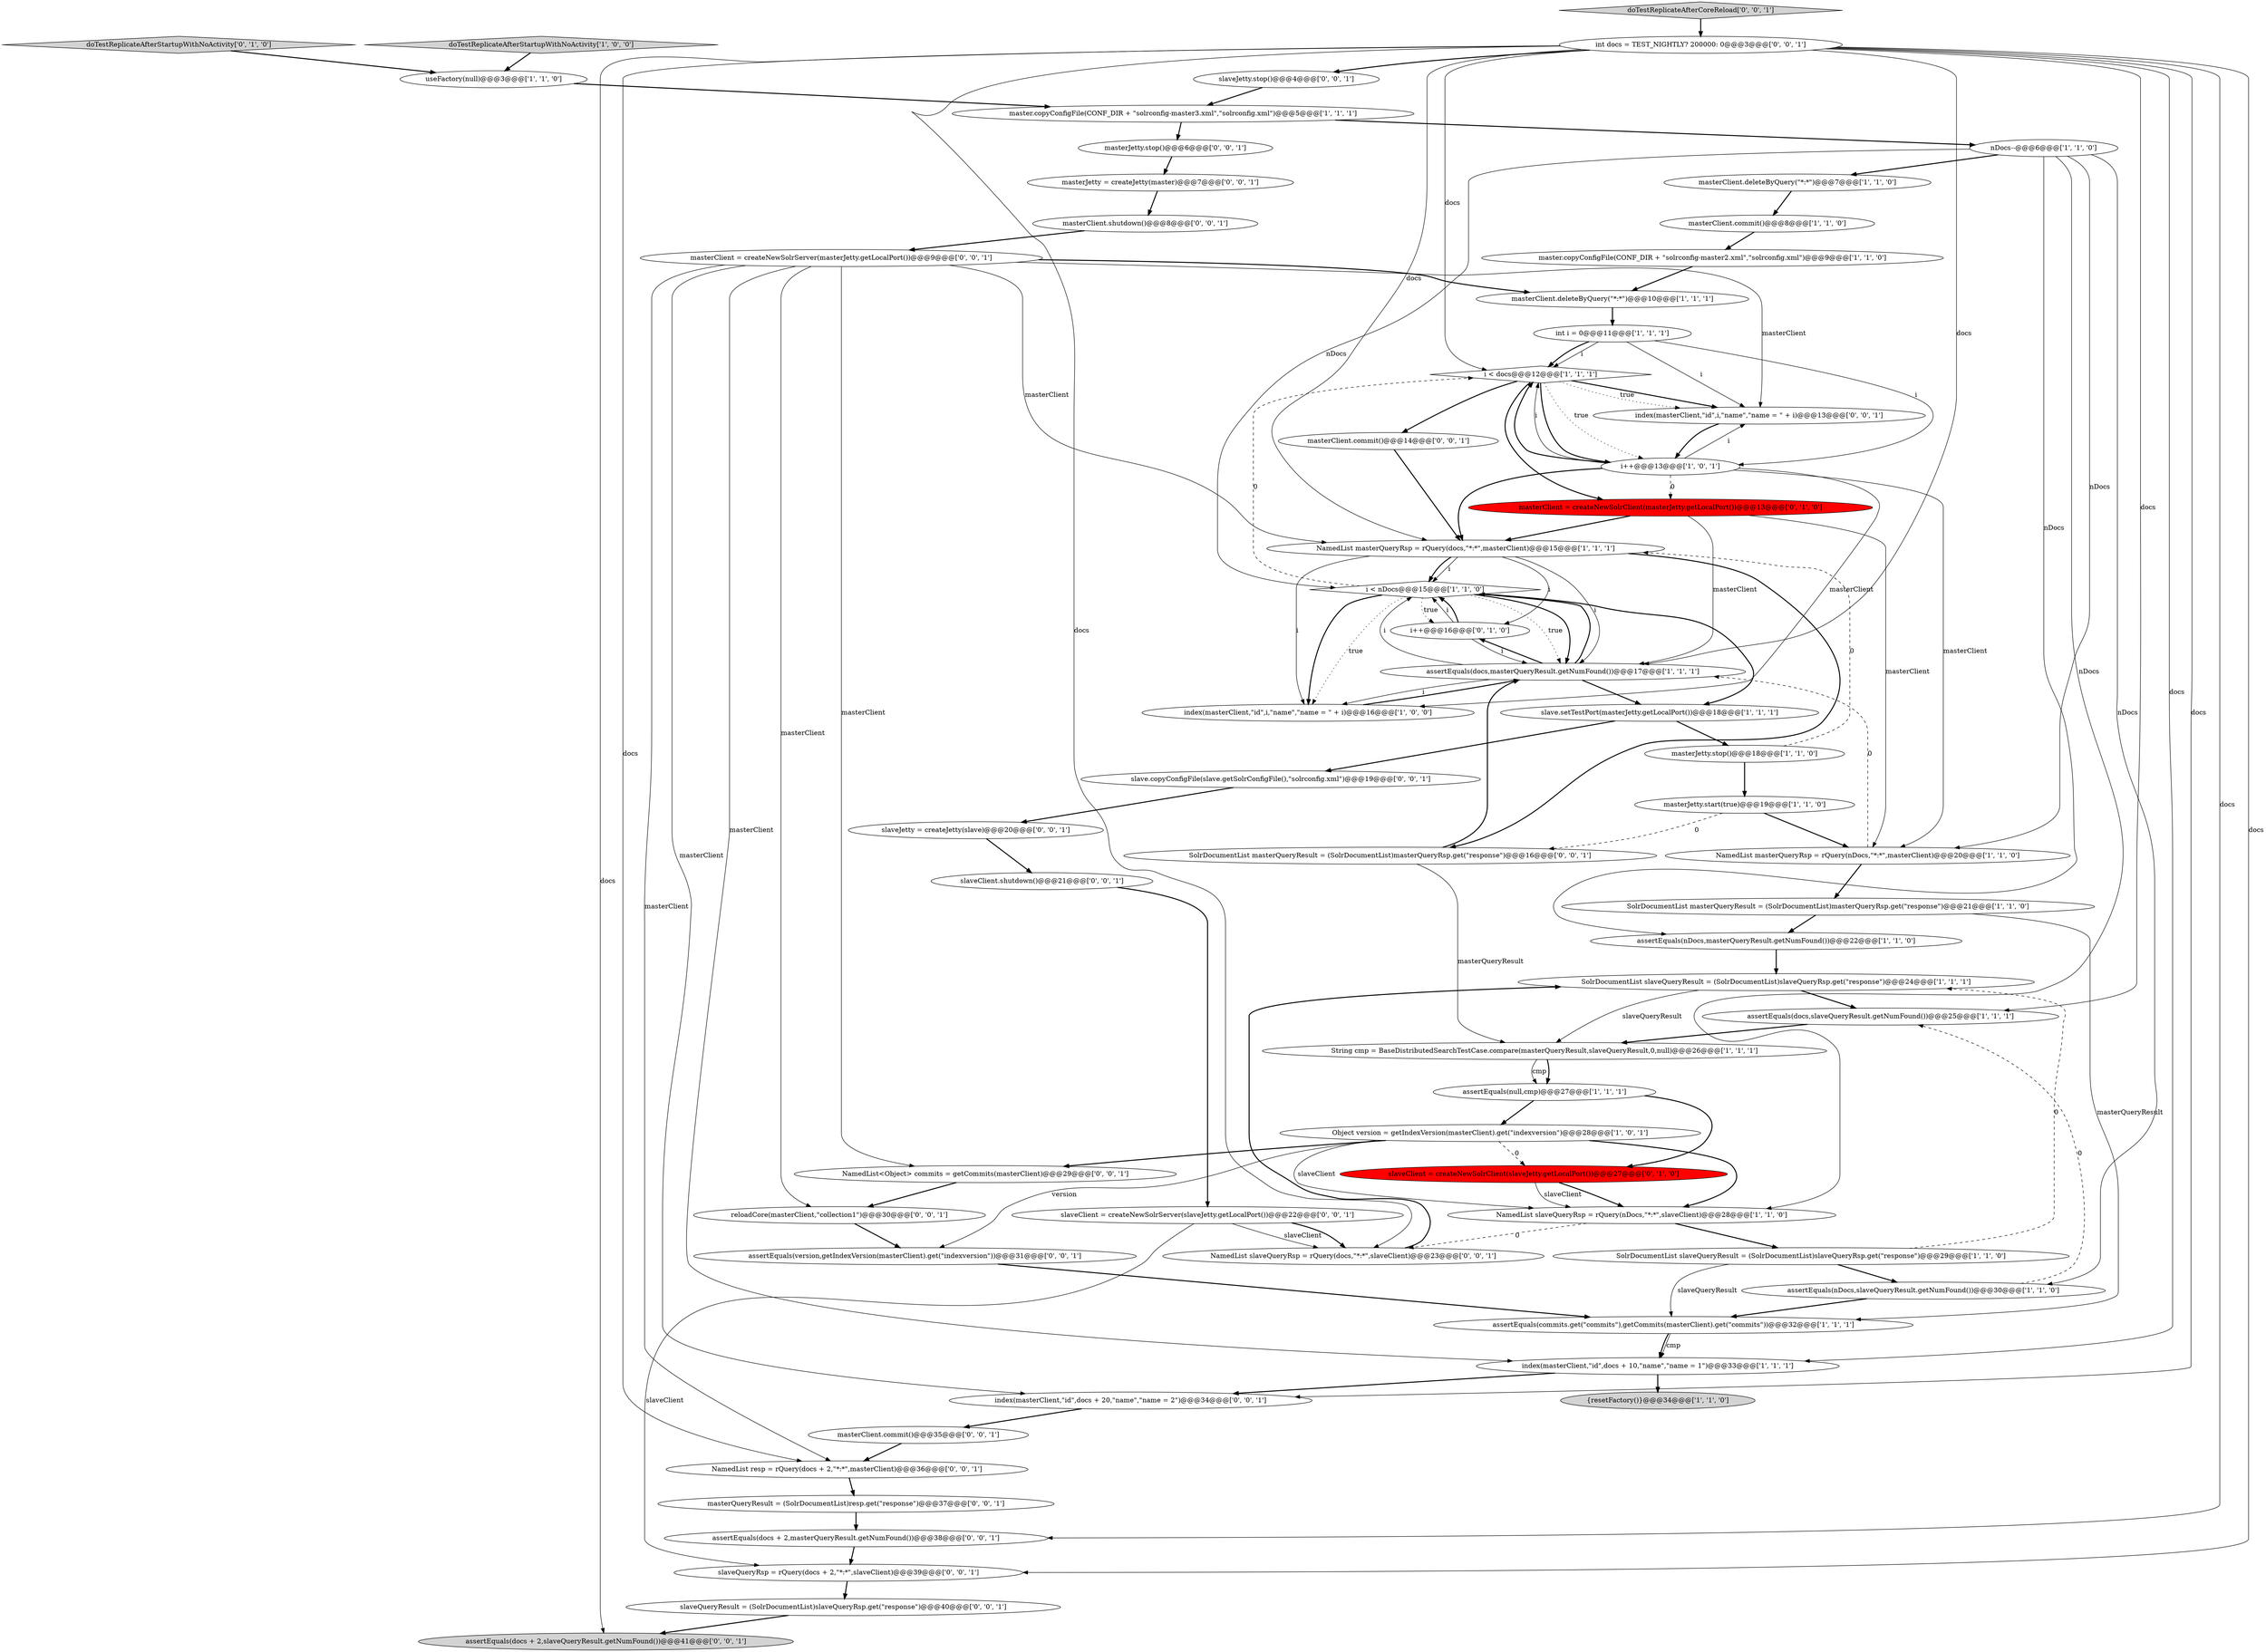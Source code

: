 digraph {
13 [style = filled, label = "masterClient.commit()@@@8@@@['1', '1', '0']", fillcolor = white, shape = ellipse image = "AAA0AAABBB1BBB"];
29 [style = filled, label = "NamedList masterQueryRsp = rQuery(docs,\"*:*\",masterClient)@@@15@@@['1', '1', '1']", fillcolor = white, shape = ellipse image = "AAA0AAABBB1BBB"];
9 [style = filled, label = "assertEquals(nDocs,masterQueryResult.getNumFound())@@@22@@@['1', '1', '0']", fillcolor = white, shape = ellipse image = "AAA0AAABBB1BBB"];
33 [style = filled, label = "slaveClient = createNewSolrClient(slaveJetty.getLocalPort())@@@27@@@['0', '1', '0']", fillcolor = red, shape = ellipse image = "AAA1AAABBB2BBB"];
46 [style = filled, label = "assertEquals(version,getIndexVersion(masterClient).get(\"indexversion\"))@@@31@@@['0', '0', '1']", fillcolor = white, shape = ellipse image = "AAA0AAABBB3BBB"];
35 [style = filled, label = "doTestReplicateAfterStartupWithNoActivity['0', '1', '0']", fillcolor = lightgray, shape = diamond image = "AAA0AAABBB2BBB"];
28 [style = filled, label = "master.copyConfigFile(CONF_DIR + \"solrconfig-master2.xml\",\"solrconfig.xml\")@@@9@@@['1', '1', '0']", fillcolor = white, shape = ellipse image = "AAA0AAABBB1BBB"];
53 [style = filled, label = "slaveClient = createNewSolrServer(slaveJetty.getLocalPort())@@@22@@@['0', '0', '1']", fillcolor = white, shape = ellipse image = "AAA0AAABBB3BBB"];
38 [style = filled, label = "masterClient.shutdown()@@@8@@@['0', '0', '1']", fillcolor = white, shape = ellipse image = "AAA0AAABBB3BBB"];
4 [style = filled, label = "i < nDocs@@@15@@@['1', '1', '0']", fillcolor = white, shape = diamond image = "AAA0AAABBB1BBB"];
41 [style = filled, label = "NamedList resp = rQuery(docs + 2,\"*:*\",masterClient)@@@36@@@['0', '0', '1']", fillcolor = white, shape = ellipse image = "AAA0AAABBB3BBB"];
34 [style = filled, label = "masterClient = createNewSolrClient(masterJetty.getLocalPort())@@@13@@@['0', '1', '0']", fillcolor = red, shape = ellipse image = "AAA1AAABBB2BBB"];
61 [style = filled, label = "NamedList slaveQueryRsp = rQuery(docs,\"*:*\",slaveClient)@@@23@@@['0', '0', '1']", fillcolor = white, shape = ellipse image = "AAA0AAABBB3BBB"];
8 [style = filled, label = "masterJetty.stop()@@@18@@@['1', '1', '0']", fillcolor = white, shape = ellipse image = "AAA0AAABBB1BBB"];
3 [style = filled, label = "i < docs@@@12@@@['1', '1', '1']", fillcolor = white, shape = diamond image = "AAA0AAABBB1BBB"];
10 [style = filled, label = "slave.setTestPort(masterJetty.getLocalPort())@@@18@@@['1', '1', '1']", fillcolor = white, shape = ellipse image = "AAA0AAABBB1BBB"];
40 [style = filled, label = "masterClient.commit()@@@35@@@['0', '0', '1']", fillcolor = white, shape = ellipse image = "AAA0AAABBB3BBB"];
51 [style = filled, label = "NamedList<Object> commits = getCommits(masterClient)@@@29@@@['0', '0', '1']", fillcolor = white, shape = ellipse image = "AAA0AAABBB3BBB"];
15 [style = filled, label = "useFactory(null)@@@3@@@['1', '1', '0']", fillcolor = white, shape = ellipse image = "AAA0AAABBB1BBB"];
39 [style = filled, label = "reloadCore(masterClient,\"collection1\")@@@30@@@['0', '0', '1']", fillcolor = white, shape = ellipse image = "AAA0AAABBB3BBB"];
47 [style = filled, label = "int docs = TEST_NIGHTLY? 200000: 0@@@3@@@['0', '0', '1']", fillcolor = white, shape = ellipse image = "AAA0AAABBB3BBB"];
1 [style = filled, label = "int i = 0@@@11@@@['1', '1', '1']", fillcolor = white, shape = ellipse image = "AAA0AAABBB1BBB"];
44 [style = filled, label = "slaveJetty.stop()@@@4@@@['0', '0', '1']", fillcolor = white, shape = ellipse image = "AAA0AAABBB3BBB"];
52 [style = filled, label = "slave.copyConfigFile(slave.getSolrConfigFile(),\"solrconfig.xml\")@@@19@@@['0', '0', '1']", fillcolor = white, shape = ellipse image = "AAA0AAABBB3BBB"];
27 [style = filled, label = "assertEquals(commits.get(\"commits\"),getCommits(masterClient).get(\"commits\"))@@@32@@@['1', '1', '1']", fillcolor = white, shape = ellipse image = "AAA0AAABBB1BBB"];
30 [style = filled, label = "nDocs--@@@6@@@['1', '1', '0']", fillcolor = white, shape = ellipse image = "AAA0AAABBB1BBB"];
26 [style = filled, label = "assertEquals(docs,masterQueryResult.getNumFound())@@@17@@@['1', '1', '1']", fillcolor = white, shape = ellipse image = "AAA0AAABBB1BBB"];
49 [style = filled, label = "index(masterClient,\"id\",docs + 20,\"name\",\"name = 2\")@@@34@@@['0', '0', '1']", fillcolor = white, shape = ellipse image = "AAA0AAABBB3BBB"];
42 [style = filled, label = "masterJetty = createJetty(master)@@@7@@@['0', '0', '1']", fillcolor = white, shape = ellipse image = "AAA0AAABBB3BBB"];
11 [style = filled, label = "{resetFactory()}@@@34@@@['1', '1', '0']", fillcolor = lightgray, shape = ellipse image = "AAA0AAABBB1BBB"];
12 [style = filled, label = "doTestReplicateAfterStartupWithNoActivity['1', '0', '0']", fillcolor = lightgray, shape = diamond image = "AAA0AAABBB1BBB"];
21 [style = filled, label = "SolrDocumentList slaveQueryResult = (SolrDocumentList)slaveQueryRsp.get(\"response\")@@@29@@@['1', '1', '0']", fillcolor = white, shape = ellipse image = "AAA0AAABBB1BBB"];
54 [style = filled, label = "doTestReplicateAfterCoreReload['0', '0', '1']", fillcolor = lightgray, shape = diamond image = "AAA0AAABBB3BBB"];
36 [style = filled, label = "index(masterClient,\"id\",i,\"name\",\"name = \" + i)@@@13@@@['0', '0', '1']", fillcolor = white, shape = ellipse image = "AAA0AAABBB3BBB"];
20 [style = filled, label = "index(masterClient,\"id\",i,\"name\",\"name = \" + i)@@@16@@@['1', '0', '0']", fillcolor = white, shape = ellipse image = "AAA0AAABBB1BBB"];
7 [style = filled, label = "NamedList masterQueryRsp = rQuery(nDocs,\"*:*\",masterClient)@@@20@@@['1', '1', '0']", fillcolor = white, shape = ellipse image = "AAA0AAABBB1BBB"];
50 [style = filled, label = "assertEquals(docs + 2,slaveQueryResult.getNumFound())@@@41@@@['0', '0', '1']", fillcolor = lightgray, shape = ellipse image = "AAA0AAABBB3BBB"];
55 [style = filled, label = "slaveJetty = createJetty(slave)@@@20@@@['0', '0', '1']", fillcolor = white, shape = ellipse image = "AAA0AAABBB3BBB"];
17 [style = filled, label = "SolrDocumentList masterQueryResult = (SolrDocumentList)masterQueryRsp.get(\"response\")@@@21@@@['1', '1', '0']", fillcolor = white, shape = ellipse image = "AAA0AAABBB1BBB"];
5 [style = filled, label = "masterJetty.start(true)@@@19@@@['1', '1', '0']", fillcolor = white, shape = ellipse image = "AAA0AAABBB1BBB"];
43 [style = filled, label = "slaveClient.shutdown()@@@21@@@['0', '0', '1']", fillcolor = white, shape = ellipse image = "AAA0AAABBB3BBB"];
24 [style = filled, label = "assertEquals(docs,slaveQueryResult.getNumFound())@@@25@@@['1', '1', '1']", fillcolor = white, shape = ellipse image = "AAA0AAABBB1BBB"];
14 [style = filled, label = "SolrDocumentList slaveQueryResult = (SolrDocumentList)slaveQueryRsp.get(\"response\")@@@24@@@['1', '1', '1']", fillcolor = white, shape = ellipse image = "AAA0AAABBB1BBB"];
6 [style = filled, label = "masterClient.deleteByQuery(\"*:*\")@@@7@@@['1', '1', '0']", fillcolor = white, shape = ellipse image = "AAA0AAABBB1BBB"];
59 [style = filled, label = "assertEquals(docs + 2,masterQueryResult.getNumFound())@@@38@@@['0', '0', '1']", fillcolor = white, shape = ellipse image = "AAA0AAABBB3BBB"];
0 [style = filled, label = "master.copyConfigFile(CONF_DIR + \"solrconfig-master3.xml\",\"solrconfig.xml\")@@@5@@@['1', '1', '1']", fillcolor = white, shape = ellipse image = "AAA0AAABBB1BBB"];
32 [style = filled, label = "i++@@@16@@@['0', '1', '0']", fillcolor = white, shape = ellipse image = "AAA0AAABBB2BBB"];
57 [style = filled, label = "slaveQueryRsp = rQuery(docs + 2,\"*:*\",slaveClient)@@@39@@@['0', '0', '1']", fillcolor = white, shape = ellipse image = "AAA0AAABBB3BBB"];
18 [style = filled, label = "Object version = getIndexVersion(masterClient).get(\"indexversion\")@@@28@@@['1', '0', '1']", fillcolor = white, shape = ellipse image = "AAA0AAABBB1BBB"];
60 [style = filled, label = "masterClient = createNewSolrServer(masterJetty.getLocalPort())@@@9@@@['0', '0', '1']", fillcolor = white, shape = ellipse image = "AAA0AAABBB3BBB"];
45 [style = filled, label = "masterQueryResult = (SolrDocumentList)resp.get(\"response\")@@@37@@@['0', '0', '1']", fillcolor = white, shape = ellipse image = "AAA0AAABBB3BBB"];
25 [style = filled, label = "String cmp = BaseDistributedSearchTestCase.compare(masterQueryResult,slaveQueryResult,0,null)@@@26@@@['1', '1', '1']", fillcolor = white, shape = ellipse image = "AAA0AAABBB1BBB"];
48 [style = filled, label = "slaveQueryResult = (SolrDocumentList)slaveQueryRsp.get(\"response\")@@@40@@@['0', '0', '1']", fillcolor = white, shape = ellipse image = "AAA0AAABBB3BBB"];
2 [style = filled, label = "masterClient.deleteByQuery(\"*:*\")@@@10@@@['1', '1', '1']", fillcolor = white, shape = ellipse image = "AAA0AAABBB1BBB"];
22 [style = filled, label = "assertEquals(nDocs,slaveQueryResult.getNumFound())@@@30@@@['1', '1', '0']", fillcolor = white, shape = ellipse image = "AAA0AAABBB1BBB"];
23 [style = filled, label = "index(masterClient,\"id\",docs + 10,\"name\",\"name = 1\")@@@33@@@['1', '1', '1']", fillcolor = white, shape = ellipse image = "AAA0AAABBB1BBB"];
58 [style = filled, label = "masterJetty.stop()@@@6@@@['0', '0', '1']", fillcolor = white, shape = ellipse image = "AAA0AAABBB3BBB"];
16 [style = filled, label = "NamedList slaveQueryRsp = rQuery(nDocs,\"*:*\",slaveClient)@@@28@@@['1', '1', '0']", fillcolor = white, shape = ellipse image = "AAA0AAABBB1BBB"];
19 [style = filled, label = "assertEquals(null,cmp)@@@27@@@['1', '1', '1']", fillcolor = white, shape = ellipse image = "AAA0AAABBB1BBB"];
56 [style = filled, label = "SolrDocumentList masterQueryResult = (SolrDocumentList)masterQueryRsp.get(\"response\")@@@16@@@['0', '0', '1']", fillcolor = white, shape = ellipse image = "AAA0AAABBB3BBB"];
31 [style = filled, label = "i++@@@13@@@['1', '0', '1']", fillcolor = white, shape = ellipse image = "AAA0AAABBB1BBB"];
37 [style = filled, label = "masterClient.commit()@@@14@@@['0', '0', '1']", fillcolor = white, shape = ellipse image = "AAA0AAABBB3BBB"];
14->24 [style = bold, label=""];
0->30 [style = bold, label=""];
53->61 [style = solid, label="slaveClient"];
26->10 [style = bold, label=""];
20->26 [style = bold, label=""];
17->9 [style = bold, label=""];
59->57 [style = bold, label=""];
52->55 [style = bold, label=""];
29->56 [style = bold, label=""];
30->6 [style = bold, label=""];
3->34 [style = bold, label=""];
16->61 [style = dashed, label="0"];
32->4 [style = solid, label="i"];
3->36 [style = bold, label=""];
14->25 [style = solid, label="slaveQueryResult"];
10->8 [style = bold, label=""];
15->0 [style = bold, label=""];
43->53 [style = bold, label=""];
51->39 [style = bold, label=""];
25->19 [style = bold, label=""];
9->14 [style = bold, label=""];
27->23 [style = solid, label="cmp"];
60->41 [style = solid, label="masterClient"];
41->45 [style = bold, label=""];
56->26 [style = bold, label=""];
32->4 [style = bold, label=""];
47->23 [style = solid, label="docs"];
1->3 [style = solid, label="i"];
49->40 [style = bold, label=""];
7->26 [style = dashed, label="0"];
60->51 [style = solid, label="masterClient"];
47->3 [style = solid, label="docs"];
18->33 [style = dashed, label="0"];
23->49 [style = bold, label=""];
31->36 [style = solid, label="i"];
19->18 [style = bold, label=""];
33->16 [style = bold, label=""];
60->39 [style = solid, label="masterClient"];
26->32 [style = bold, label=""];
47->26 [style = solid, label="docs"];
0->58 [style = bold, label=""];
47->59 [style = solid, label="docs"];
36->31 [style = bold, label=""];
1->36 [style = solid, label="i"];
45->59 [style = bold, label=""];
37->29 [style = bold, label=""];
48->50 [style = bold, label=""];
31->29 [style = bold, label=""];
26->4 [style = bold, label=""];
17->27 [style = solid, label="masterQueryResult"];
56->25 [style = solid, label="masterQueryResult"];
47->57 [style = solid, label="docs"];
33->16 [style = solid, label="slaveClient"];
5->56 [style = dashed, label="0"];
21->22 [style = bold, label=""];
25->19 [style = solid, label="cmp"];
30->4 [style = solid, label="nDocs"];
58->42 [style = bold, label=""];
4->3 [style = dashed, label="0"];
18->51 [style = bold, label=""];
47->44 [style = bold, label=""];
5->7 [style = bold, label=""];
31->3 [style = bold, label=""];
31->34 [style = dashed, label="0"];
4->32 [style = dotted, label="true"];
42->38 [style = bold, label=""];
4->26 [style = dotted, label="true"];
19->33 [style = bold, label=""];
4->10 [style = bold, label=""];
34->29 [style = bold, label=""];
7->17 [style = bold, label=""];
39->46 [style = bold, label=""];
3->37 [style = bold, label=""];
60->2 [style = bold, label=""];
35->15 [style = bold, label=""];
2->1 [style = bold, label=""];
47->50 [style = solid, label="docs"];
26->20 [style = solid, label="i"];
21->14 [style = dashed, label="0"];
1->3 [style = bold, label=""];
32->26 [style = solid, label="i"];
34->26 [style = solid, label="masterClient"];
60->36 [style = solid, label="masterClient"];
29->20 [style = solid, label="i"];
30->9 [style = solid, label="nDocs"];
22->24 [style = dashed, label="0"];
47->41 [style = solid, label="docs"];
24->25 [style = bold, label=""];
6->13 [style = bold, label=""];
47->49 [style = solid, label="docs"];
4->20 [style = bold, label=""];
55->43 [style = bold, label=""];
18->46 [style = solid, label="version"];
47->24 [style = solid, label="docs"];
23->11 [style = bold, label=""];
8->29 [style = dashed, label="0"];
18->16 [style = bold, label=""];
53->61 [style = bold, label=""];
60->23 [style = solid, label="masterClient"];
29->4 [style = bold, label=""];
34->7 [style = solid, label="masterClient"];
30->22 [style = solid, label="nDocs"];
60->49 [style = solid, label="masterClient"];
21->27 [style = solid, label="slaveQueryResult"];
29->32 [style = solid, label="i"];
3->31 [style = bold, label=""];
31->20 [style = solid, label="masterClient"];
3->36 [style = dotted, label="true"];
30->16 [style = solid, label="nDocs"];
12->15 [style = bold, label=""];
4->20 [style = dotted, label="true"];
4->26 [style = bold, label=""];
30->7 [style = solid, label="nDocs"];
29->26 [style = solid, label="i"];
47->61 [style = solid, label="docs"];
38->60 [style = bold, label=""];
1->31 [style = solid, label="i"];
10->52 [style = bold, label=""];
57->48 [style = bold, label=""];
29->4 [style = solid, label="i"];
28->2 [style = bold, label=""];
54->47 [style = bold, label=""];
8->5 [style = bold, label=""];
22->27 [style = bold, label=""];
61->14 [style = bold, label=""];
26->4 [style = solid, label="i"];
31->3 [style = solid, label="i"];
16->21 [style = bold, label=""];
46->27 [style = bold, label=""];
40->41 [style = bold, label=""];
3->31 [style = dotted, label="true"];
31->7 [style = solid, label="masterClient"];
27->23 [style = bold, label=""];
53->57 [style = solid, label="slaveClient"];
18->16 [style = solid, label="slaveClient"];
47->29 [style = solid, label="docs"];
13->28 [style = bold, label=""];
44->0 [style = bold, label=""];
60->29 [style = solid, label="masterClient"];
}
